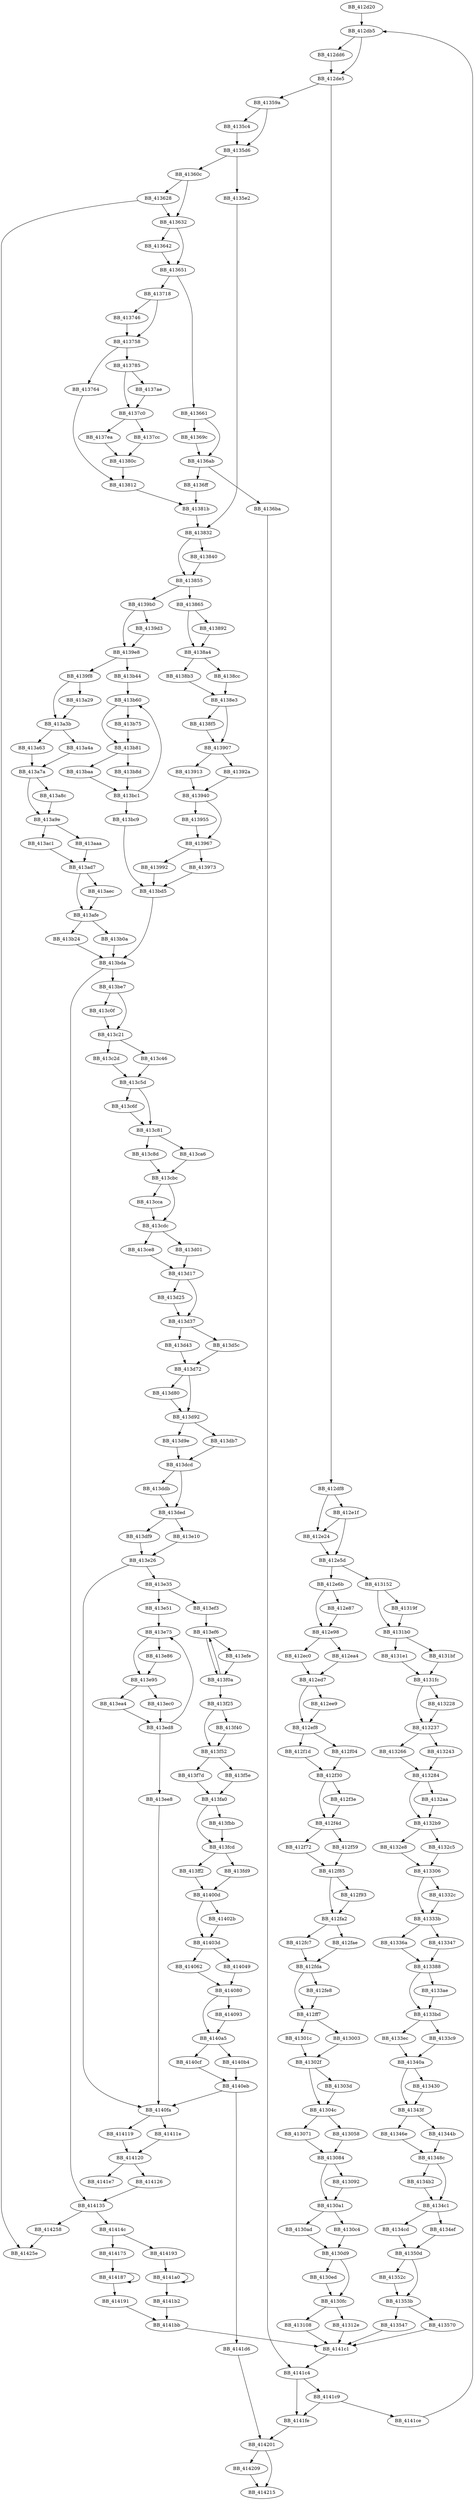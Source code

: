 DiGraph sub_412D20{
BB_412d20->BB_412db5
BB_412db5->BB_412dd6
BB_412db5->BB_412de5
BB_412dd6->BB_412de5
BB_412de5->BB_412df8
BB_412de5->BB_41359a
BB_412df8->BB_412e1f
BB_412df8->BB_412e24
BB_412e1f->BB_412e24
BB_412e1f->BB_412e5d
BB_412e24->BB_412e5d
BB_412e5d->BB_412e6b
BB_412e5d->BB_413152
BB_412e6b->BB_412e87
BB_412e6b->BB_412e98
BB_412e87->BB_412e98
BB_412e98->BB_412ea4
BB_412e98->BB_412ec0
BB_412ea4->BB_412ed7
BB_412ec0->BB_412ed7
BB_412ed7->BB_412ee9
BB_412ed7->BB_412ef8
BB_412ee9->BB_412ef8
BB_412ef8->BB_412f04
BB_412ef8->BB_412f1d
BB_412f04->BB_412f30
BB_412f1d->BB_412f30
BB_412f30->BB_412f3e
BB_412f30->BB_412f4d
BB_412f3e->BB_412f4d
BB_412f4d->BB_412f59
BB_412f4d->BB_412f72
BB_412f59->BB_412f85
BB_412f72->BB_412f85
BB_412f85->BB_412f93
BB_412f85->BB_412fa2
BB_412f93->BB_412fa2
BB_412fa2->BB_412fae
BB_412fa2->BB_412fc7
BB_412fae->BB_412fda
BB_412fc7->BB_412fda
BB_412fda->BB_412fe8
BB_412fda->BB_412ff7
BB_412fe8->BB_412ff7
BB_412ff7->BB_413003
BB_412ff7->BB_41301c
BB_413003->BB_41302f
BB_41301c->BB_41302f
BB_41302f->BB_41303d
BB_41302f->BB_41304c
BB_41303d->BB_41304c
BB_41304c->BB_413058
BB_41304c->BB_413071
BB_413058->BB_413084
BB_413071->BB_413084
BB_413084->BB_413092
BB_413084->BB_4130a1
BB_413092->BB_4130a1
BB_4130a1->BB_4130ad
BB_4130a1->BB_4130c4
BB_4130ad->BB_4130d9
BB_4130c4->BB_4130d9
BB_4130d9->BB_4130ed
BB_4130d9->BB_4130fc
BB_4130ed->BB_4130fc
BB_4130fc->BB_413108
BB_4130fc->BB_41312e
BB_413108->BB_4141c1
BB_41312e->BB_4141c1
BB_413152->BB_41319f
BB_413152->BB_4131b0
BB_41319f->BB_4131b0
BB_4131b0->BB_4131bf
BB_4131b0->BB_4131e1
BB_4131bf->BB_4131fc
BB_4131e1->BB_4131fc
BB_4131fc->BB_413228
BB_4131fc->BB_413237
BB_413228->BB_413237
BB_413237->BB_413243
BB_413237->BB_413266
BB_413243->BB_413284
BB_413266->BB_413284
BB_413284->BB_4132aa
BB_413284->BB_4132b9
BB_4132aa->BB_4132b9
BB_4132b9->BB_4132c5
BB_4132b9->BB_4132e8
BB_4132c5->BB_413306
BB_4132e8->BB_413306
BB_413306->BB_41332c
BB_413306->BB_41333b
BB_41332c->BB_41333b
BB_41333b->BB_413347
BB_41333b->BB_41336a
BB_413347->BB_413388
BB_41336a->BB_413388
BB_413388->BB_4133ae
BB_413388->BB_4133bd
BB_4133ae->BB_4133bd
BB_4133bd->BB_4133c9
BB_4133bd->BB_4133ec
BB_4133c9->BB_41340a
BB_4133ec->BB_41340a
BB_41340a->BB_413430
BB_41340a->BB_41343f
BB_413430->BB_41343f
BB_41343f->BB_41344b
BB_41343f->BB_41346e
BB_41344b->BB_41348c
BB_41346e->BB_41348c
BB_41348c->BB_4134b2
BB_41348c->BB_4134c1
BB_4134b2->BB_4134c1
BB_4134c1->BB_4134cd
BB_4134c1->BB_4134ef
BB_4134cd->BB_41350d
BB_4134ef->BB_41350d
BB_41350d->BB_41352c
BB_41350d->BB_41353b
BB_41352c->BB_41353b
BB_41353b->BB_413547
BB_41353b->BB_413570
BB_413547->BB_4141c1
BB_413570->BB_4141c1
BB_41359a->BB_4135c4
BB_41359a->BB_4135d6
BB_4135c4->BB_4135d6
BB_4135d6->BB_4135e2
BB_4135d6->BB_41360c
BB_4135e2->BB_413832
BB_41360c->BB_413628
BB_41360c->BB_413632
BB_413628->BB_413632
BB_413628->BB_41425e
BB_413632->BB_413642
BB_413632->BB_413651
BB_413642->BB_413651
BB_413651->BB_413661
BB_413651->BB_413718
BB_413661->BB_41369c
BB_413661->BB_4136ab
BB_41369c->BB_4136ab
BB_4136ab->BB_4136ba
BB_4136ab->BB_4136ff
BB_4136ba->BB_4141c4
BB_4136ff->BB_41381b
BB_413718->BB_413746
BB_413718->BB_413758
BB_413746->BB_413758
BB_413758->BB_413764
BB_413758->BB_413785
BB_413764->BB_413812
BB_413785->BB_4137ae
BB_413785->BB_4137c0
BB_4137ae->BB_4137c0
BB_4137c0->BB_4137cc
BB_4137c0->BB_4137ea
BB_4137cc->BB_41380c
BB_4137ea->BB_41380c
BB_41380c->BB_413812
BB_413812->BB_41381b
BB_41381b->BB_413832
BB_413832->BB_413840
BB_413832->BB_413855
BB_413840->BB_413855
BB_413855->BB_413865
BB_413855->BB_4139b0
BB_413865->BB_413892
BB_413865->BB_4138a4
BB_413892->BB_4138a4
BB_4138a4->BB_4138b3
BB_4138a4->BB_4138cc
BB_4138b3->BB_4138e3
BB_4138cc->BB_4138e3
BB_4138e3->BB_4138f5
BB_4138e3->BB_413907
BB_4138f5->BB_413907
BB_413907->BB_413913
BB_413907->BB_41392a
BB_413913->BB_413940
BB_41392a->BB_413940
BB_413940->BB_413955
BB_413940->BB_413967
BB_413955->BB_413967
BB_413967->BB_413973
BB_413967->BB_413992
BB_413973->BB_413bd5
BB_413992->BB_413bd5
BB_4139b0->BB_4139d3
BB_4139b0->BB_4139e8
BB_4139d3->BB_4139e8
BB_4139e8->BB_4139f8
BB_4139e8->BB_413b44
BB_4139f8->BB_413a29
BB_4139f8->BB_413a3b
BB_413a29->BB_413a3b
BB_413a3b->BB_413a4a
BB_413a3b->BB_413a63
BB_413a4a->BB_413a7a
BB_413a63->BB_413a7a
BB_413a7a->BB_413a8c
BB_413a7a->BB_413a9e
BB_413a8c->BB_413a9e
BB_413a9e->BB_413aaa
BB_413a9e->BB_413ac1
BB_413aaa->BB_413ad7
BB_413ac1->BB_413ad7
BB_413ad7->BB_413aec
BB_413ad7->BB_413afe
BB_413aec->BB_413afe
BB_413afe->BB_413b0a
BB_413afe->BB_413b24
BB_413b0a->BB_413bda
BB_413b24->BB_413bda
BB_413b44->BB_413b60
BB_413b60->BB_413b75
BB_413b60->BB_413b81
BB_413b75->BB_413b81
BB_413b81->BB_413b8d
BB_413b81->BB_413baa
BB_413b8d->BB_413bc1
BB_413baa->BB_413bc1
BB_413bc1->BB_413b60
BB_413bc1->BB_413bc9
BB_413bc9->BB_413bd5
BB_413bd5->BB_413bda
BB_413bda->BB_413be7
BB_413bda->BB_414135
BB_413be7->BB_413c0f
BB_413be7->BB_413c21
BB_413c0f->BB_413c21
BB_413c21->BB_413c2d
BB_413c21->BB_413c46
BB_413c2d->BB_413c5d
BB_413c46->BB_413c5d
BB_413c5d->BB_413c6f
BB_413c5d->BB_413c81
BB_413c6f->BB_413c81
BB_413c81->BB_413c8d
BB_413c81->BB_413ca6
BB_413c8d->BB_413cbc
BB_413ca6->BB_413cbc
BB_413cbc->BB_413cca
BB_413cbc->BB_413cdc
BB_413cca->BB_413cdc
BB_413cdc->BB_413ce8
BB_413cdc->BB_413d01
BB_413ce8->BB_413d17
BB_413d01->BB_413d17
BB_413d17->BB_413d25
BB_413d17->BB_413d37
BB_413d25->BB_413d37
BB_413d37->BB_413d43
BB_413d37->BB_413d5c
BB_413d43->BB_413d72
BB_413d5c->BB_413d72
BB_413d72->BB_413d80
BB_413d72->BB_413d92
BB_413d80->BB_413d92
BB_413d92->BB_413d9e
BB_413d92->BB_413db7
BB_413d9e->BB_413dcd
BB_413db7->BB_413dcd
BB_413dcd->BB_413ddb
BB_413dcd->BB_413ded
BB_413ddb->BB_413ded
BB_413ded->BB_413df9
BB_413ded->BB_413e10
BB_413df9->BB_413e26
BB_413e10->BB_413e26
BB_413e26->BB_413e35
BB_413e26->BB_4140fa
BB_413e35->BB_413e51
BB_413e35->BB_413ef3
BB_413e51->BB_413e75
BB_413e75->BB_413e86
BB_413e75->BB_413e95
BB_413e86->BB_413e95
BB_413e95->BB_413ea4
BB_413e95->BB_413ec0
BB_413ea4->BB_413ed8
BB_413ec0->BB_413ed8
BB_413ed8->BB_413e75
BB_413ed8->BB_413ee8
BB_413ee8->BB_4140fa
BB_413ef3->BB_413ef6
BB_413ef6->BB_413efe
BB_413ef6->BB_413f0a
BB_413efe->BB_413f0a
BB_413f0a->BB_413ef6
BB_413f0a->BB_413f25
BB_413f25->BB_413f40
BB_413f25->BB_413f52
BB_413f40->BB_413f52
BB_413f52->BB_413f5e
BB_413f52->BB_413f7d
BB_413f5e->BB_413fa0
BB_413f7d->BB_413fa0
BB_413fa0->BB_413fbb
BB_413fa0->BB_413fcd
BB_413fbb->BB_413fcd
BB_413fcd->BB_413fd9
BB_413fcd->BB_413ff2
BB_413fd9->BB_41400d
BB_413ff2->BB_41400d
BB_41400d->BB_41402b
BB_41400d->BB_41403d
BB_41402b->BB_41403d
BB_41403d->BB_414049
BB_41403d->BB_414062
BB_414049->BB_414080
BB_414062->BB_414080
BB_414080->BB_414093
BB_414080->BB_4140a5
BB_414093->BB_4140a5
BB_4140a5->BB_4140b4
BB_4140a5->BB_4140cf
BB_4140b4->BB_4140eb
BB_4140cf->BB_4140eb
BB_4140eb->BB_4140fa
BB_4140eb->BB_4141d6
BB_4140fa->BB_414119
BB_4140fa->BB_41411e
BB_414119->BB_414120
BB_41411e->BB_414120
BB_414120->BB_414126
BB_414120->BB_4141e7
BB_414126->BB_414135
BB_414135->BB_41414c
BB_414135->BB_414258
BB_41414c->BB_414175
BB_41414c->BB_414193
BB_414175->BB_414187
BB_414187->BB_414187
BB_414187->BB_414191
BB_414191->BB_4141bb
BB_414193->BB_4141a0
BB_4141a0->BB_4141a0
BB_4141a0->BB_4141b2
BB_4141b2->BB_4141bb
BB_4141bb->BB_4141c1
BB_4141c1->BB_4141c4
BB_4141c4->BB_4141c9
BB_4141c4->BB_4141fe
BB_4141c9->BB_4141ce
BB_4141c9->BB_4141fe
BB_4141ce->BB_412db5
BB_4141d6->BB_414201
BB_4141fe->BB_414201
BB_414201->BB_414209
BB_414201->BB_414215
BB_414209->BB_414215
BB_414258->BB_41425e
}
